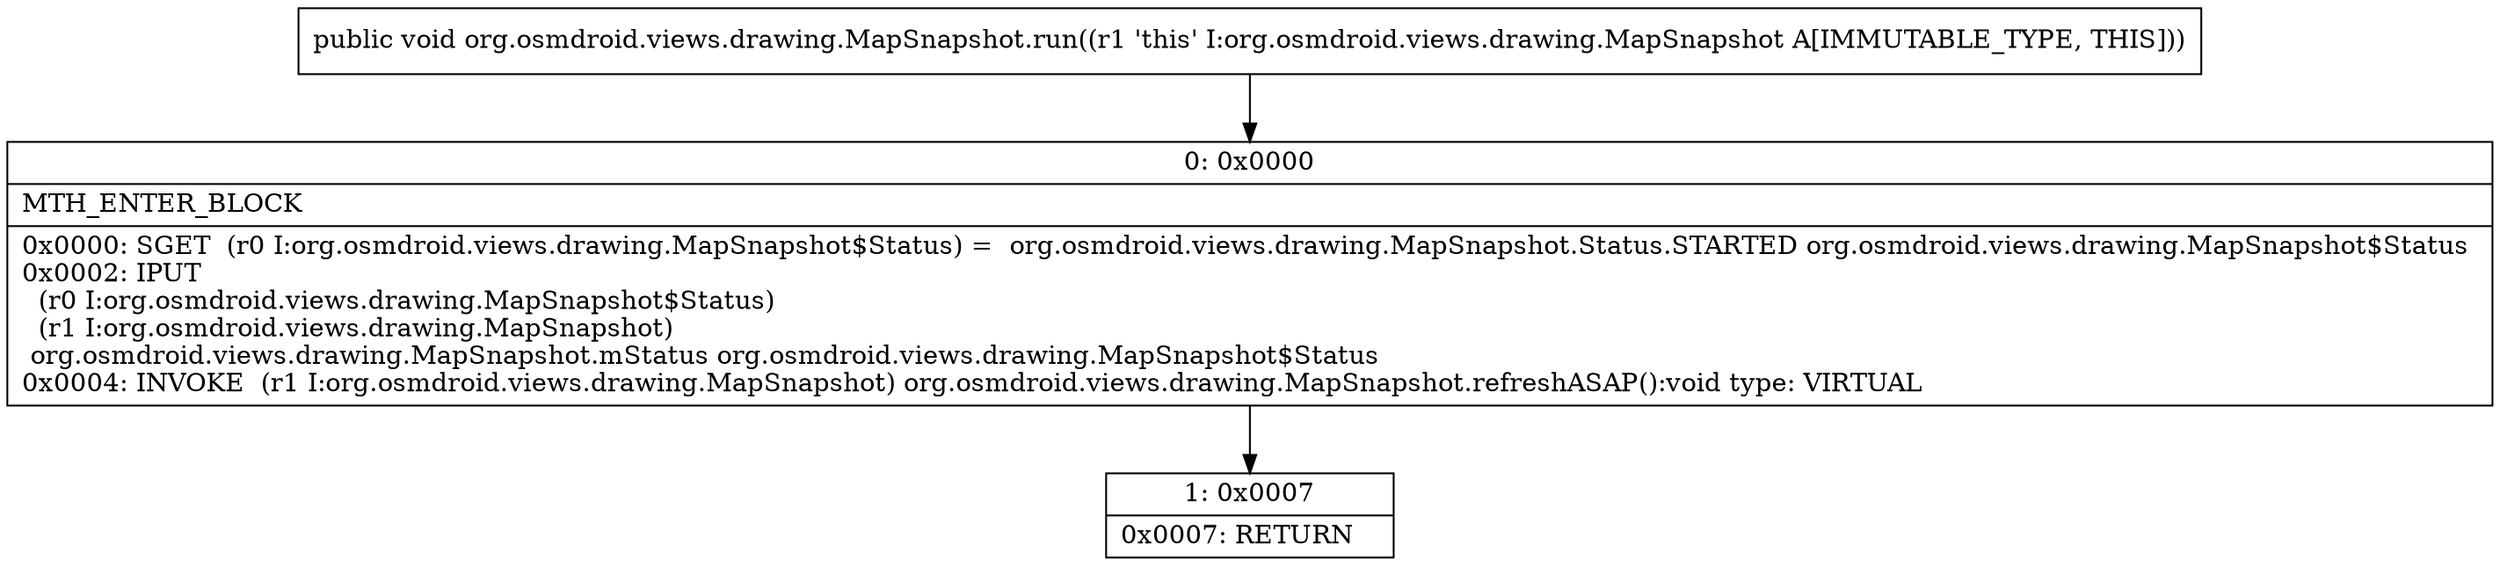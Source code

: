 digraph "CFG fororg.osmdroid.views.drawing.MapSnapshot.run()V" {
Node_0 [shape=record,label="{0\:\ 0x0000|MTH_ENTER_BLOCK\l|0x0000: SGET  (r0 I:org.osmdroid.views.drawing.MapSnapshot$Status) =  org.osmdroid.views.drawing.MapSnapshot.Status.STARTED org.osmdroid.views.drawing.MapSnapshot$Status \l0x0002: IPUT  \l  (r0 I:org.osmdroid.views.drawing.MapSnapshot$Status)\l  (r1 I:org.osmdroid.views.drawing.MapSnapshot)\l org.osmdroid.views.drawing.MapSnapshot.mStatus org.osmdroid.views.drawing.MapSnapshot$Status \l0x0004: INVOKE  (r1 I:org.osmdroid.views.drawing.MapSnapshot) org.osmdroid.views.drawing.MapSnapshot.refreshASAP():void type: VIRTUAL \l}"];
Node_1 [shape=record,label="{1\:\ 0x0007|0x0007: RETURN   \l}"];
MethodNode[shape=record,label="{public void org.osmdroid.views.drawing.MapSnapshot.run((r1 'this' I:org.osmdroid.views.drawing.MapSnapshot A[IMMUTABLE_TYPE, THIS])) }"];
MethodNode -> Node_0;
Node_0 -> Node_1;
}

